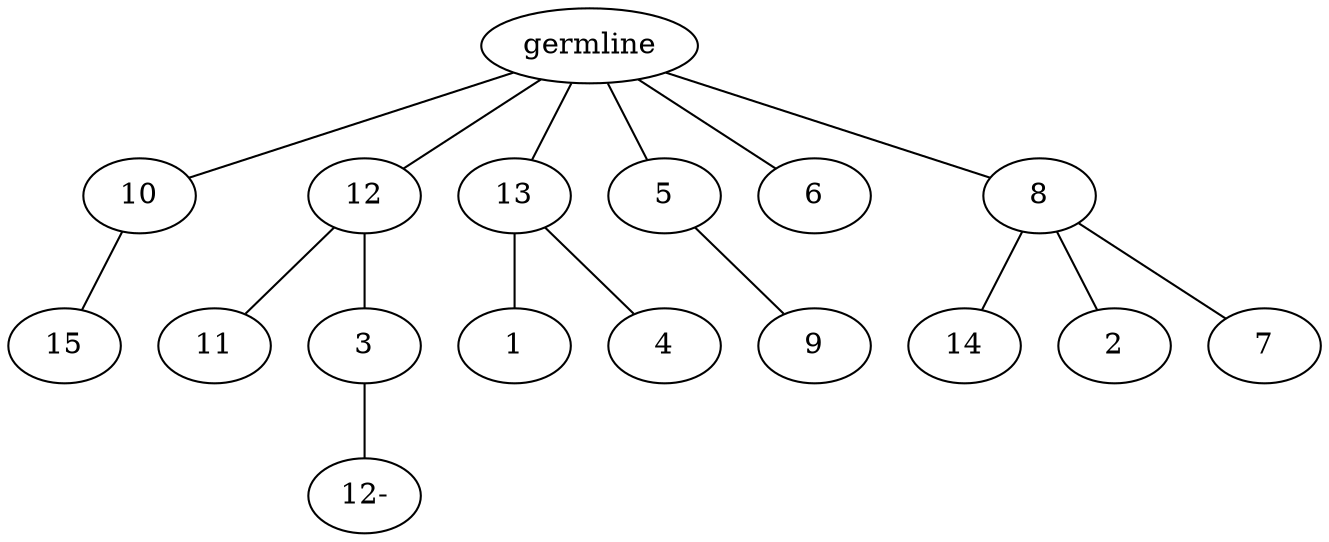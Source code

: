 graph tree {
    "140275523772080" [label="germline"];
    "140275523414720" [label="10"];
    "140275523414384" [label="15"];
    "140275523413568" [label="12"];
    "140275523413040" [label="11"];
    "140275523415872" [label="3"];
    "140275523964992" [label="12-"];
    "140275523414768" [label="13"];
    "140275523413952" [label="1"];
    "140275523415536" [label="4"];
    "140275523412896" [label="5"];
    "140275523415200" [label="9"];
    "140275523412848" [label="6"];
    "140275523416016" [label="8"];
    "140275523413616" [label="14"];
    "140275523412704" [label="2"];
    "140275523412608" [label="7"];
    "140275523772080" -- "140275523414720";
    "140275523772080" -- "140275523413568";
    "140275523772080" -- "140275523414768";
    "140275523772080" -- "140275523412896";
    "140275523772080" -- "140275523412848";
    "140275523772080" -- "140275523416016";
    "140275523414720" -- "140275523414384";
    "140275523413568" -- "140275523413040";
    "140275523413568" -- "140275523415872";
    "140275523415872" -- "140275523964992";
    "140275523414768" -- "140275523413952";
    "140275523414768" -- "140275523415536";
    "140275523412896" -- "140275523415200";
    "140275523416016" -- "140275523413616";
    "140275523416016" -- "140275523412704";
    "140275523416016" -- "140275523412608";
}
